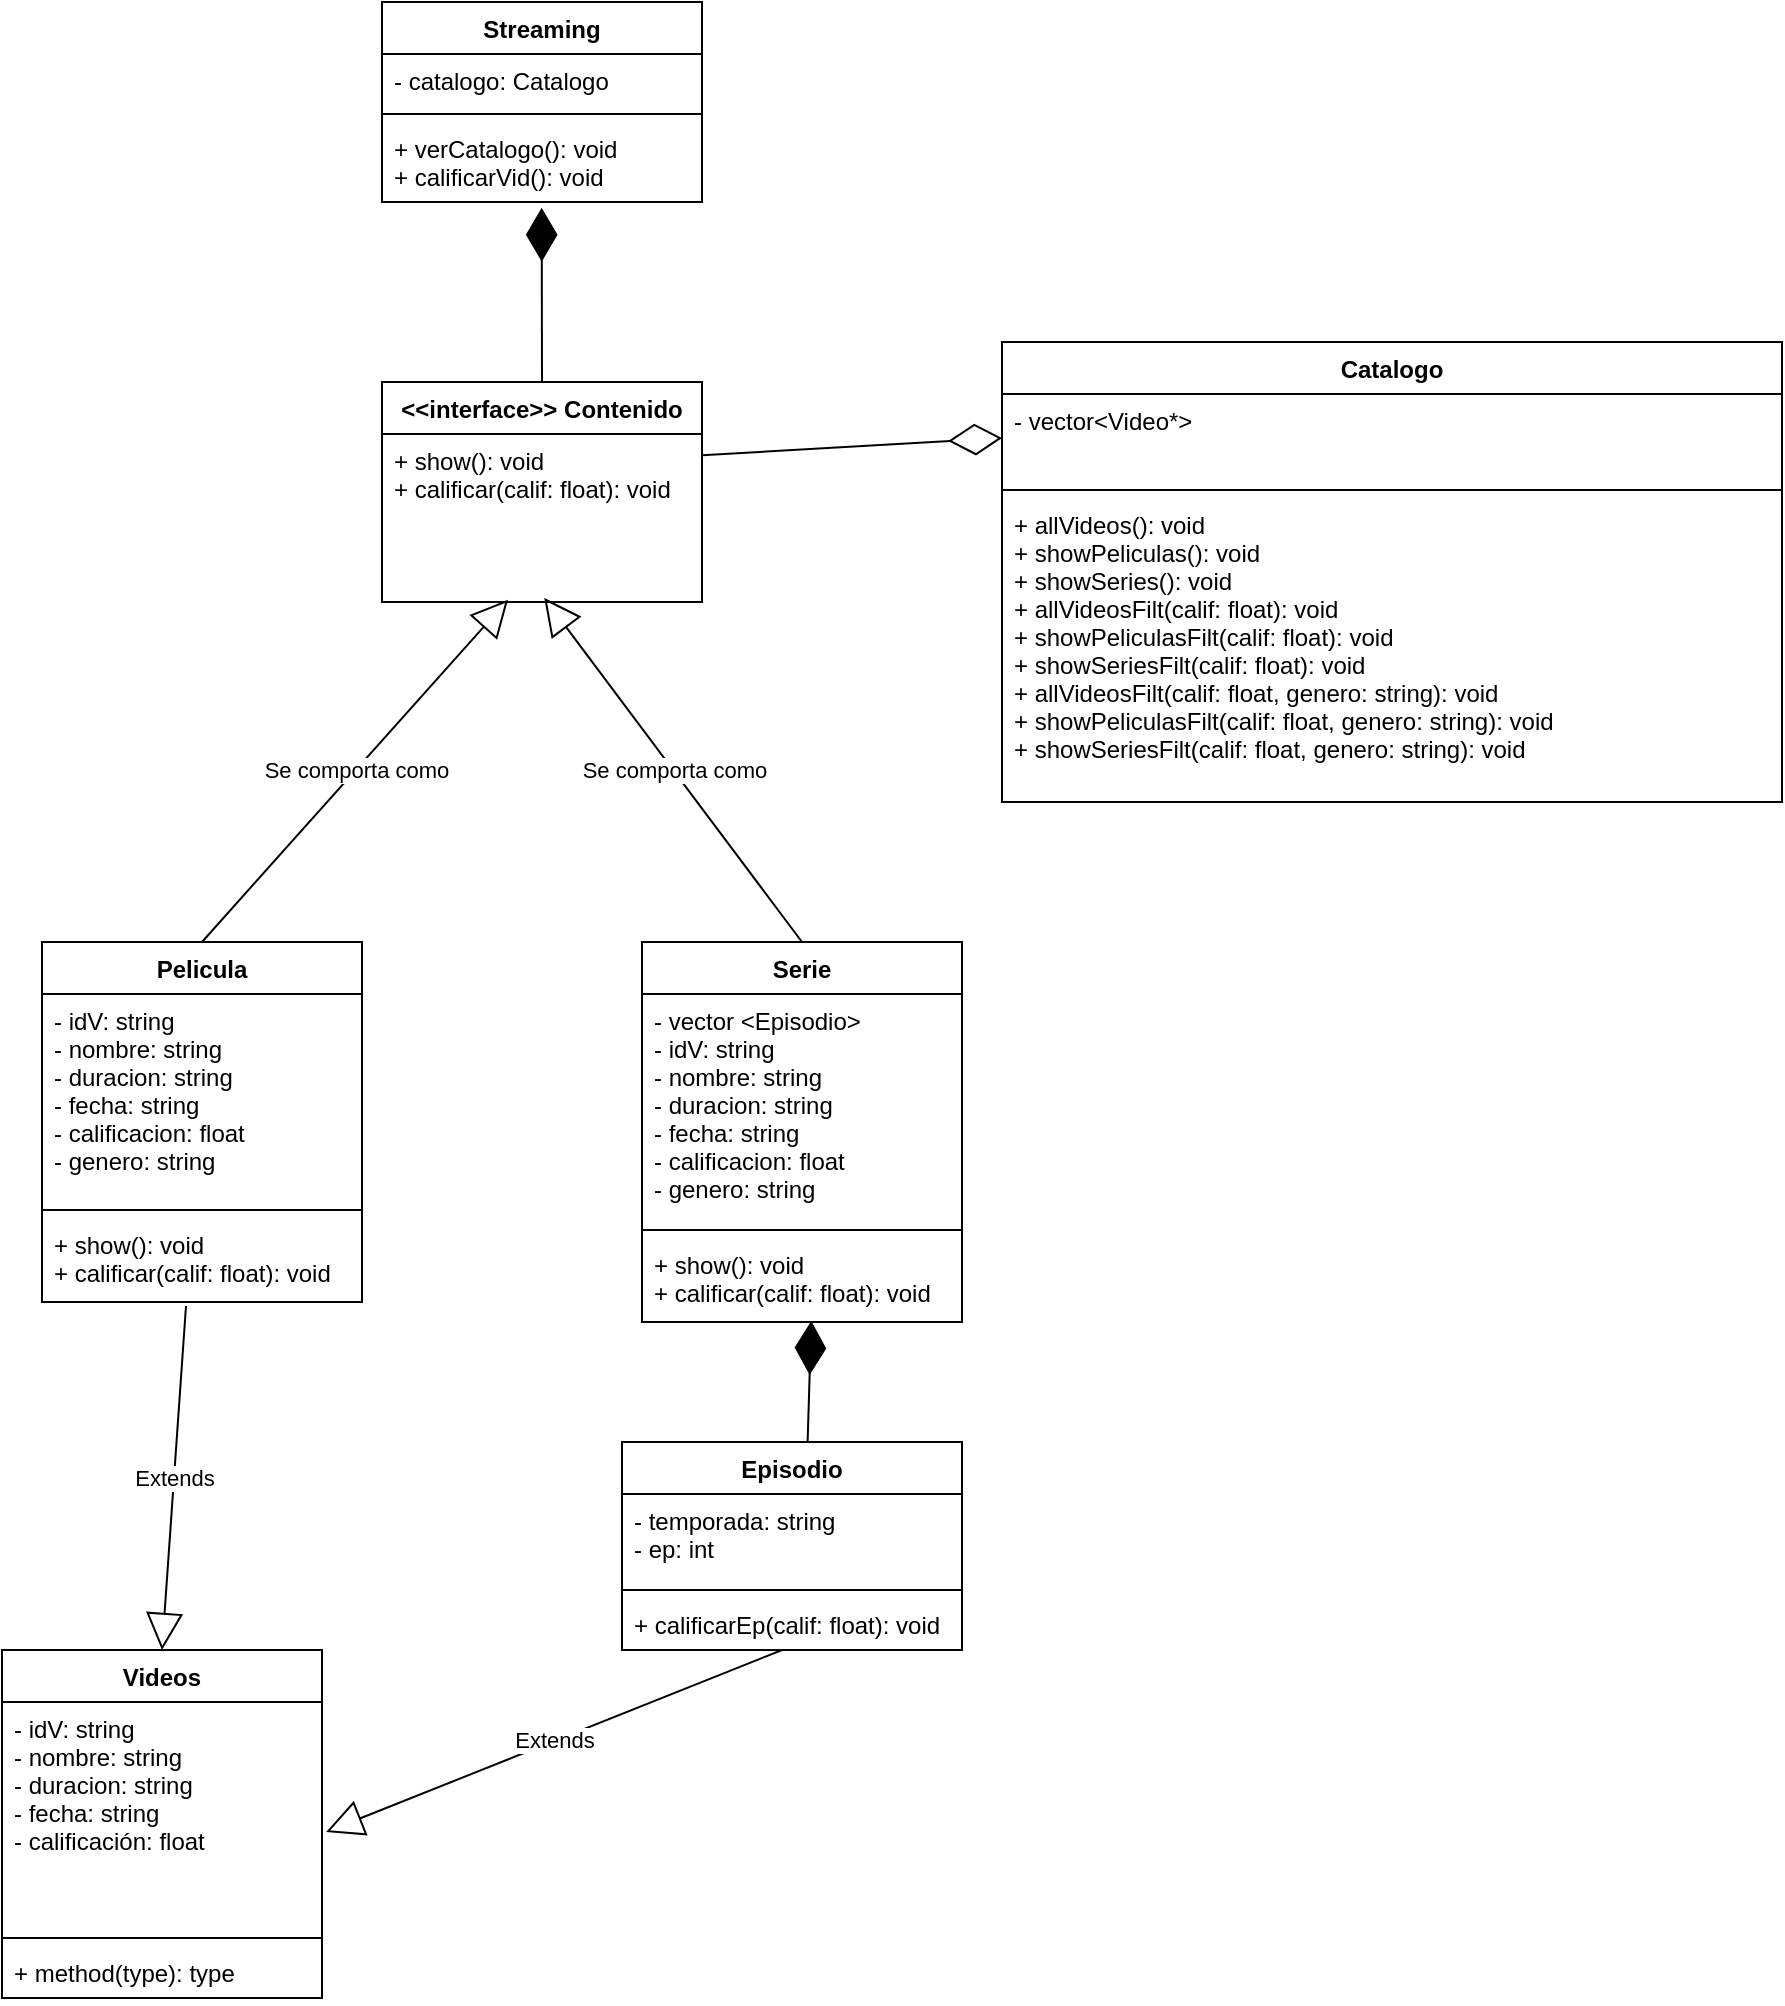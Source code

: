 <mxfile>
    <diagram id="g5spBLx_vvhdmmsODNRa" name="Page-1">
        <mxGraphModel dx="1146" dy="583" grid="1" gridSize="10" guides="1" tooltips="1" connect="1" arrows="1" fold="1" page="1" pageScale="1" pageWidth="850" pageHeight="1100" math="0" shadow="0">
            <root>
                <mxCell id="0"/>
                <mxCell id="1" parent="0"/>
                <mxCell id="23" value="" style="endArrow=diamondThin;endFill=0;endSize=24;html=1;exitX=1;exitY=0.333;exitDx=0;exitDy=0;exitPerimeter=0;entryX=0;entryY=0.5;entryDx=0;entryDy=0;" parent="1" source="31" target="28" edge="1">
                    <mxGeometry width="160" relative="1" as="geometry">
                        <mxPoint x="492.56" y="296.502" as="sourcePoint"/>
                        <mxPoint x="570" y="240" as="targetPoint"/>
                    </mxGeometry>
                </mxCell>
                <mxCell id="24" value="" style="endArrow=diamondThin;endFill=1;endSize=24;html=1;entryX=0.529;entryY=0.988;entryDx=0;entryDy=0;entryPerimeter=0;exitX=0.546;exitY=-0.005;exitDx=0;exitDy=0;exitPerimeter=0;" parent="1" source="54" target="53" edge="1">
                    <mxGeometry width="160" relative="1" as="geometry">
                        <mxPoint x="590" y="720" as="sourcePoint"/>
                        <mxPoint x="430" y="690" as="targetPoint"/>
                    </mxGeometry>
                </mxCell>
                <mxCell id="27" value="Catalogo" style="swimlane;fontStyle=1;align=center;verticalAlign=top;childLayout=stackLayout;horizontal=1;startSize=26;horizontalStack=0;resizeParent=1;resizeParentMax=0;resizeLast=0;collapsible=1;marginBottom=0;" parent="1" vertex="1">
                    <mxGeometry x="640" y="200" width="390" height="230" as="geometry"/>
                </mxCell>
                <mxCell id="28" value="- vector&lt;Video*&gt;" style="text;strokeColor=none;fillColor=none;align=left;verticalAlign=top;spacingLeft=4;spacingRight=4;overflow=hidden;rotatable=0;points=[[0,0.5],[1,0.5]];portConstraint=eastwest;" parent="27" vertex="1">
                    <mxGeometry y="26" width="390" height="44" as="geometry"/>
                </mxCell>
                <mxCell id="29" value="" style="line;strokeWidth=1;fillColor=none;align=left;verticalAlign=middle;spacingTop=-1;spacingLeft=3;spacingRight=3;rotatable=0;labelPosition=right;points=[];portConstraint=eastwest;strokeColor=inherit;" parent="27" vertex="1">
                    <mxGeometry y="70" width="390" height="8" as="geometry"/>
                </mxCell>
                <mxCell id="30" value="+ allVideos(): void&#10;+ showPeliculas(): void&#10;+ showSeries(): void&#10;+ allVideosFilt(calif: float): void&#10;+ showPeliculasFilt(calif: float): void&#10;+ showSeriesFilt(calif: float): void&#10;+ allVideosFilt(calif: float, genero: string): void&#10;+ showPeliculasFilt(calif: float, genero: string): void&#10;+ showSeriesFilt(calif: float, genero: string): void" style="text;strokeColor=none;fillColor=none;align=left;verticalAlign=top;spacingLeft=4;spacingRight=4;overflow=hidden;rotatable=0;points=[[0,0.5],[1,0.5]];portConstraint=eastwest;" parent="27" vertex="1">
                    <mxGeometry y="78" width="390" height="152" as="geometry"/>
                </mxCell>
                <mxCell id="31" value="&lt;&lt;interface&gt;&gt; Contenido" style="swimlane;fontStyle=1;align=center;verticalAlign=top;childLayout=stackLayout;horizontal=1;startSize=26;horizontalStack=0;resizeParent=1;resizeParentMax=0;resizeLast=0;collapsible=1;marginBottom=0;" parent="1" vertex="1">
                    <mxGeometry x="330" y="220" width="160" height="110" as="geometry"/>
                </mxCell>
                <mxCell id="34" value="+ show(): void&#10;+ calificar(calif: float): void&#10;" style="text;strokeColor=none;fillColor=none;align=left;verticalAlign=top;spacingLeft=4;spacingRight=4;overflow=hidden;rotatable=0;points=[[0,0.5],[1,0.5]];portConstraint=eastwest;" parent="31" vertex="1">
                    <mxGeometry y="26" width="160" height="84" as="geometry"/>
                </mxCell>
                <mxCell id="37" value="Se comporta como" style="endArrow=block;endSize=16;endFill=0;html=1;entryX=0.507;entryY=0.976;entryDx=0;entryDy=0;entryPerimeter=0;exitX=0.5;exitY=0;exitDx=0;exitDy=0;" parent="1" source="50" target="34" edge="1">
                    <mxGeometry width="160" relative="1" as="geometry">
                        <mxPoint x="570" y="470" as="sourcePoint"/>
                        <mxPoint x="430" y="990" as="targetPoint"/>
                    </mxGeometry>
                </mxCell>
                <mxCell id="38" value="" style="endArrow=diamondThin;endFill=1;endSize=24;html=1;exitX=0.5;exitY=0;exitDx=0;exitDy=0;entryX=0.499;entryY=1.072;entryDx=0;entryDy=0;entryPerimeter=0;" parent="1" source="31" target="43" edge="1">
                    <mxGeometry width="160" relative="1" as="geometry">
                        <mxPoint x="520" y="140" as="sourcePoint"/>
                        <mxPoint x="410" y="150" as="targetPoint"/>
                    </mxGeometry>
                </mxCell>
                <mxCell id="40" value="Streaming" style="swimlane;fontStyle=1;align=center;verticalAlign=top;childLayout=stackLayout;horizontal=1;startSize=26;horizontalStack=0;resizeParent=1;resizeParentMax=0;resizeLast=0;collapsible=1;marginBottom=0;" parent="1" vertex="1">
                    <mxGeometry x="330" y="30" width="160" height="100" as="geometry"/>
                </mxCell>
                <mxCell id="41" value="- catalogo: Catalogo" style="text;strokeColor=none;fillColor=none;align=left;verticalAlign=top;spacingLeft=4;spacingRight=4;overflow=hidden;rotatable=0;points=[[0,0.5],[1,0.5]];portConstraint=eastwest;" parent="40" vertex="1">
                    <mxGeometry y="26" width="160" height="26" as="geometry"/>
                </mxCell>
                <mxCell id="42" value="" style="line;strokeWidth=1;fillColor=none;align=left;verticalAlign=middle;spacingTop=-1;spacingLeft=3;spacingRight=3;rotatable=0;labelPosition=right;points=[];portConstraint=eastwest;strokeColor=inherit;" parent="40" vertex="1">
                    <mxGeometry y="52" width="160" height="8" as="geometry"/>
                </mxCell>
                <mxCell id="43" value="+ verCatalogo(): void&#10;+ calificarVid(): void" style="text;strokeColor=none;fillColor=none;align=left;verticalAlign=top;spacingLeft=4;spacingRight=4;overflow=hidden;rotatable=0;points=[[0,0.5],[1,0.5]];portConstraint=eastwest;" parent="40" vertex="1">
                    <mxGeometry y="60" width="160" height="40" as="geometry"/>
                </mxCell>
                <mxCell id="44" value="Pelicula" style="swimlane;fontStyle=1;align=center;verticalAlign=top;childLayout=stackLayout;horizontal=1;startSize=26;horizontalStack=0;resizeParent=1;resizeParentMax=0;resizeLast=0;collapsible=1;marginBottom=0;" parent="1" vertex="1">
                    <mxGeometry x="160" y="500" width="160" height="180" as="geometry"/>
                </mxCell>
                <mxCell id="45" value="- idV: string&#10;- nombre: string&#10;- duracion: string&#10;- fecha: string&#10;- calificacion: float&#10;- genero: string" style="text;strokeColor=none;fillColor=none;align=left;verticalAlign=top;spacingLeft=4;spacingRight=4;overflow=hidden;rotatable=0;points=[[0,0.5],[1,0.5]];portConstraint=eastwest;" parent="44" vertex="1">
                    <mxGeometry y="26" width="160" height="104" as="geometry"/>
                </mxCell>
                <mxCell id="46" value="" style="line;strokeWidth=1;fillColor=none;align=left;verticalAlign=middle;spacingTop=-1;spacingLeft=3;spacingRight=3;rotatable=0;labelPosition=right;points=[];portConstraint=eastwest;strokeColor=inherit;" parent="44" vertex="1">
                    <mxGeometry y="130" width="160" height="8" as="geometry"/>
                </mxCell>
                <mxCell id="47" value="+ show(): void&#10;+ calificar(calif: float): void" style="text;strokeColor=none;fillColor=none;align=left;verticalAlign=top;spacingLeft=4;spacingRight=4;overflow=hidden;rotatable=0;points=[[0,0.5],[1,0.5]];portConstraint=eastwest;" parent="44" vertex="1">
                    <mxGeometry y="138" width="160" height="42" as="geometry"/>
                </mxCell>
                <mxCell id="49" value="Se comporta como" style="endArrow=block;endSize=16;endFill=0;html=1;exitX=0.5;exitY=0;exitDx=0;exitDy=0;entryX=0.394;entryY=0.986;entryDx=0;entryDy=0;entryPerimeter=0;" parent="1" source="44" target="34" edge="1">
                    <mxGeometry width="160" relative="1" as="geometry">
                        <mxPoint x="268.88" y="480.62" as="sourcePoint"/>
                        <mxPoint x="410" y="280" as="targetPoint"/>
                    </mxGeometry>
                </mxCell>
                <mxCell id="50" value="Serie" style="swimlane;fontStyle=1;align=center;verticalAlign=top;childLayout=stackLayout;horizontal=1;startSize=26;horizontalStack=0;resizeParent=1;resizeParentMax=0;resizeLast=0;collapsible=1;marginBottom=0;" parent="1" vertex="1">
                    <mxGeometry x="460" y="500" width="160" height="190" as="geometry"/>
                </mxCell>
                <mxCell id="51" value="- vector &lt;Episodio&gt;&#10;- idV: string&#10;- nombre: string&#10;- duracion: string&#10;- fecha: string&#10;- calificacion: float&#10;- genero: string" style="text;strokeColor=none;fillColor=none;align=left;verticalAlign=top;spacingLeft=4;spacingRight=4;overflow=hidden;rotatable=0;points=[[0,0.5],[1,0.5]];portConstraint=eastwest;" parent="50" vertex="1">
                    <mxGeometry y="26" width="160" height="114" as="geometry"/>
                </mxCell>
                <mxCell id="52" value="" style="line;strokeWidth=1;fillColor=none;align=left;verticalAlign=middle;spacingTop=-1;spacingLeft=3;spacingRight=3;rotatable=0;labelPosition=right;points=[];portConstraint=eastwest;strokeColor=inherit;" parent="50" vertex="1">
                    <mxGeometry y="140" width="160" height="8" as="geometry"/>
                </mxCell>
                <mxCell id="53" value="+ show(): void&#10;+ calificar(calif: float): void" style="text;strokeColor=none;fillColor=none;align=left;verticalAlign=top;spacingLeft=4;spacingRight=4;overflow=hidden;rotatable=0;points=[[0,0.5],[1,0.5]];portConstraint=eastwest;" parent="50" vertex="1">
                    <mxGeometry y="148" width="160" height="42" as="geometry"/>
                </mxCell>
                <mxCell id="54" value="Episodio" style="swimlane;fontStyle=1;align=center;verticalAlign=top;childLayout=stackLayout;horizontal=1;startSize=26;horizontalStack=0;resizeParent=1;resizeParentMax=0;resizeLast=0;collapsible=1;marginBottom=0;" parent="1" vertex="1">
                    <mxGeometry x="450" y="750" width="170" height="104" as="geometry"/>
                </mxCell>
                <mxCell id="55" value="- temporada: string&#10;- ep: int" style="text;strokeColor=none;fillColor=none;align=left;verticalAlign=top;spacingLeft=4;spacingRight=4;overflow=hidden;rotatable=0;points=[[0,0.5],[1,0.5]];portConstraint=eastwest;" parent="54" vertex="1">
                    <mxGeometry y="26" width="170" height="44" as="geometry"/>
                </mxCell>
                <mxCell id="56" value="" style="line;strokeWidth=1;fillColor=none;align=left;verticalAlign=middle;spacingTop=-1;spacingLeft=3;spacingRight=3;rotatable=0;labelPosition=right;points=[];portConstraint=eastwest;strokeColor=inherit;" parent="54" vertex="1">
                    <mxGeometry y="70" width="170" height="8" as="geometry"/>
                </mxCell>
                <mxCell id="57" value="+ calificarEp(calif: float): void" style="text;strokeColor=none;fillColor=none;align=left;verticalAlign=top;spacingLeft=4;spacingRight=4;overflow=hidden;rotatable=0;points=[[0,0.5],[1,0.5]];portConstraint=eastwest;" parent="54" vertex="1">
                    <mxGeometry y="78" width="170" height="26" as="geometry"/>
                </mxCell>
                <mxCell id="58" value="Videos" style="swimlane;fontStyle=1;align=center;verticalAlign=top;childLayout=stackLayout;horizontal=1;startSize=26;horizontalStack=0;resizeParent=1;resizeParentMax=0;resizeLast=0;collapsible=1;marginBottom=0;" vertex="1" parent="1">
                    <mxGeometry x="140" y="854" width="160" height="174" as="geometry"/>
                </mxCell>
                <mxCell id="59" value="- idV: string&#10;- nombre: string&#10;- duracion: string&#10;- fecha: string&#10;- calificación: float" style="text;strokeColor=none;fillColor=none;align=left;verticalAlign=top;spacingLeft=4;spacingRight=4;overflow=hidden;rotatable=0;points=[[0,0.5],[1,0.5]];portConstraint=eastwest;" vertex="1" parent="58">
                    <mxGeometry y="26" width="160" height="114" as="geometry"/>
                </mxCell>
                <mxCell id="60" value="" style="line;strokeWidth=1;fillColor=none;align=left;verticalAlign=middle;spacingTop=-1;spacingLeft=3;spacingRight=3;rotatable=0;labelPosition=right;points=[];portConstraint=eastwest;strokeColor=inherit;" vertex="1" parent="58">
                    <mxGeometry y="140" width="160" height="8" as="geometry"/>
                </mxCell>
                <mxCell id="61" value="+ method(type): type" style="text;strokeColor=none;fillColor=none;align=left;verticalAlign=top;spacingLeft=4;spacingRight=4;overflow=hidden;rotatable=0;points=[[0,0.5],[1,0.5]];portConstraint=eastwest;" vertex="1" parent="58">
                    <mxGeometry y="148" width="160" height="26" as="geometry"/>
                </mxCell>
                <mxCell id="62" value="Extends" style="endArrow=block;endSize=16;endFill=0;html=1;entryX=1.013;entryY=0.57;entryDx=0;entryDy=0;entryPerimeter=0;exitX=0.471;exitY=1;exitDx=0;exitDy=0;exitPerimeter=0;" edge="1" parent="1" source="57" target="59">
                    <mxGeometry width="160" relative="1" as="geometry">
                        <mxPoint x="500" y="800" as="sourcePoint"/>
                        <mxPoint x="660" y="800" as="targetPoint"/>
                    </mxGeometry>
                </mxCell>
                <mxCell id="63" value="Extends" style="endArrow=block;endSize=16;endFill=0;html=1;exitX=0.45;exitY=1.048;exitDx=0;exitDy=0;exitPerimeter=0;entryX=0.5;entryY=0;entryDx=0;entryDy=0;" edge="1" parent="1" source="47" target="58">
                    <mxGeometry width="160" relative="1" as="geometry">
                        <mxPoint x="500" y="800" as="sourcePoint"/>
                        <mxPoint x="660" y="800" as="targetPoint"/>
                    </mxGeometry>
                </mxCell>
            </root>
        </mxGraphModel>
    </diagram>
</mxfile>